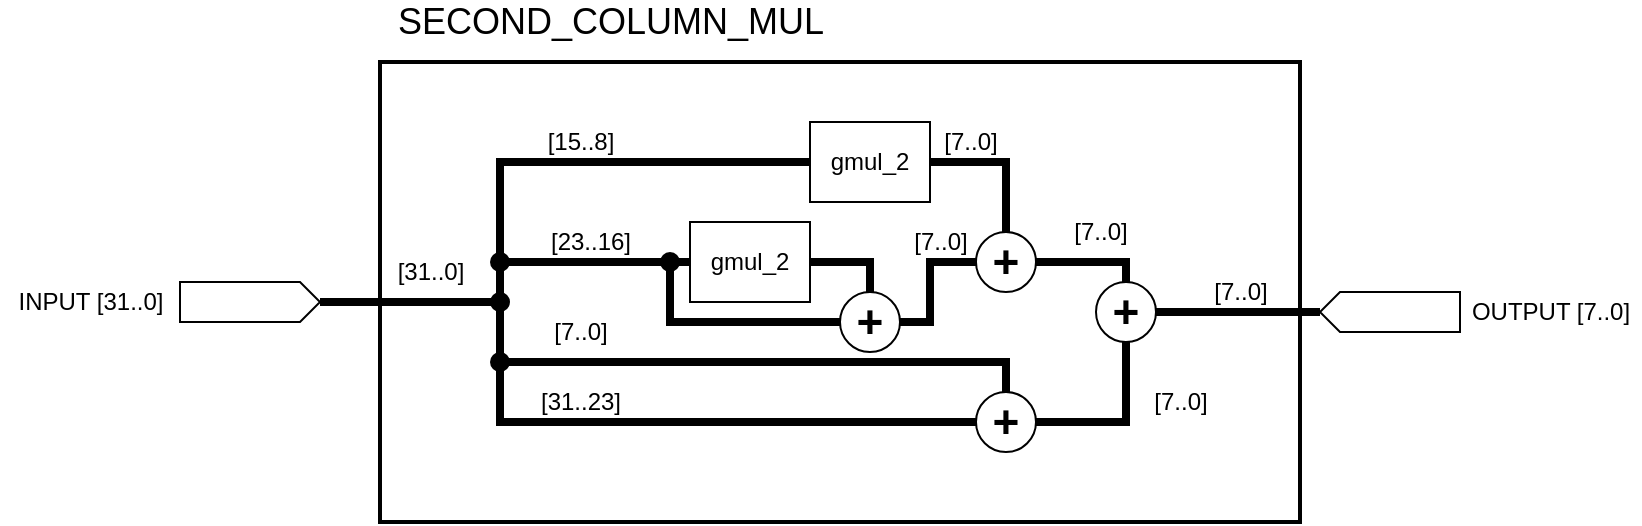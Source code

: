<mxfile version="14.7.0" type="device"><diagram id="nxi70G3vwU5UI-3ck4f9" name="Page-1"><mxGraphModel dx="599" dy="332" grid="1" gridSize="10" guides="1" tooltips="1" connect="1" arrows="1" fold="1" page="1" pageScale="1" pageWidth="100000" pageHeight="100000" math="0" shadow="0"><root><mxCell id="0"/><mxCell id="1" parent="0"/><mxCell id="-p7BGx-_k2VSQ6olGn66-33" value="" style="rounded=0;whiteSpace=wrap;html=1;fillColor=none;strokeWidth=2;" parent="1" vertex="1"><mxGeometry x="1220" y="840" width="460" height="230" as="geometry"/></mxCell><mxCell id="-p7BGx-_k2VSQ6olGn66-1" value="" style="shape=mxgraph.arrows2.arrow;verticalLabelPosition=bottom;shadow=0;dashed=0;align=center;html=1;verticalAlign=top;strokeWidth=1;dy=0;dx=10;notch=0;" parent="1" vertex="1"><mxGeometry x="1120" y="950" width="70" height="20" as="geometry"/></mxCell><mxCell id="-p7BGx-_k2VSQ6olGn66-2" value="INPUT [31..0]" style="text;html=1;align=center;verticalAlign=middle;resizable=0;points=[];autosize=1;strokeColor=none;" parent="1" vertex="1"><mxGeometry x="1030" y="950" width="90" height="20" as="geometry"/></mxCell><mxCell id="-p7BGx-_k2VSQ6olGn66-3" value="" style="endArrow=none;html=1;exitX=1;exitY=0.5;exitDx=0;exitDy=0;exitPerimeter=0;strokeWidth=4;" parent="1" source="-p7BGx-_k2VSQ6olGn66-1" edge="1"><mxGeometry width="50" height="50" relative="1" as="geometry"><mxPoint x="1170" y="960" as="sourcePoint"/><mxPoint x="1280" y="960" as="targetPoint"/></mxGeometry></mxCell><mxCell id="-p7BGx-_k2VSQ6olGn66-4" value="" style="endArrow=none;html=1;strokeWidth=4;entryX=0;entryY=0.5;entryDx=0;entryDy=0;" parent="1" target="-p7BGx-_k2VSQ6olGn66-9" edge="1"><mxGeometry width="50" height="50" relative="1" as="geometry"><mxPoint x="1280" y="890" as="sourcePoint"/><mxPoint x="1370" y="900" as="targetPoint"/></mxGeometry></mxCell><mxCell id="-p7BGx-_k2VSQ6olGn66-5" value="" style="endArrow=none;html=1;exitX=1;exitY=0.5;exitDx=0;exitDy=0;exitPerimeter=0;strokeWidth=4;entryX=0;entryY=0.5;entryDx=0;entryDy=0;" parent="1" target="-p7BGx-_k2VSQ6olGn66-10" edge="1"><mxGeometry width="50" height="50" relative="1" as="geometry"><mxPoint x="1280" y="940" as="sourcePoint"/><mxPoint x="1370" y="940" as="targetPoint"/></mxGeometry></mxCell><mxCell id="-p7BGx-_k2VSQ6olGn66-6" value="" style="endArrow=none;html=1;strokeWidth=4;entryX=0.5;entryY=0;entryDx=0;entryDy=0;rounded=0;" parent="1" target="-p7BGx-_k2VSQ6olGn66-14" edge="1"><mxGeometry width="50" height="50" relative="1" as="geometry"><mxPoint x="1280" y="990" as="sourcePoint"/><mxPoint x="1370" y="980" as="targetPoint"/><Array as="points"><mxPoint x="1533" y="990"/></Array></mxGeometry></mxCell><mxCell id="-p7BGx-_k2VSQ6olGn66-7" value="" style="endArrow=none;html=1;exitX=1;exitY=0.5;exitDx=0;exitDy=0;exitPerimeter=0;strokeWidth=4;entryX=0;entryY=0.5;entryDx=0;entryDy=0;" parent="1" target="-p7BGx-_k2VSQ6olGn66-14" edge="1"><mxGeometry width="50" height="50" relative="1" as="geometry"><mxPoint x="1280" y="1020" as="sourcePoint"/><mxPoint x="1370" y="1020" as="targetPoint"/></mxGeometry></mxCell><mxCell id="-p7BGx-_k2VSQ6olGn66-8" value="" style="endArrow=none;html=1;strokeWidth=4;" parent="1" edge="1"><mxGeometry width="50" height="50" relative="1" as="geometry"><mxPoint x="1280" y="1022" as="sourcePoint"/><mxPoint x="1280" y="888" as="targetPoint"/></mxGeometry></mxCell><mxCell id="-p7BGx-_k2VSQ6olGn66-9" value="gmul_2" style="rounded=0;whiteSpace=wrap;html=1;" parent="1" vertex="1"><mxGeometry x="1435" y="870" width="60" height="40" as="geometry"/></mxCell><mxCell id="-p7BGx-_k2VSQ6olGn66-10" value="gmul_2" style="rounded=0;whiteSpace=wrap;html=1;" parent="1" vertex="1"><mxGeometry x="1375" y="920" width="60" height="40" as="geometry"/></mxCell><mxCell id="-p7BGx-_k2VSQ6olGn66-11" value="&lt;font style=&quot;font-size: 23px&quot;&gt;&lt;b&gt;+&lt;/b&gt;&lt;/font&gt;" style="ellipse;whiteSpace=wrap;html=1;aspect=fixed;" parent="1" vertex="1"><mxGeometry x="1518" y="925" width="30" height="30" as="geometry"/></mxCell><mxCell id="-p7BGx-_k2VSQ6olGn66-12" value="" style="endArrow=none;html=1;strokeWidth=4;entryX=0.5;entryY=0;entryDx=0;entryDy=0;exitX=1;exitY=0.5;exitDx=0;exitDy=0;rounded=0;" parent="1" source="-p7BGx-_k2VSQ6olGn66-9" target="-p7BGx-_k2VSQ6olGn66-11" edge="1"><mxGeometry width="50" height="50" relative="1" as="geometry"><mxPoint x="1455" y="960" as="sourcePoint"/><mxPoint x="1505" y="910" as="targetPoint"/><Array as="points"><mxPoint x="1533" y="890"/></Array></mxGeometry></mxCell><mxCell id="-p7BGx-_k2VSQ6olGn66-13" value="" style="endArrow=none;html=1;strokeWidth=4;entryX=0.5;entryY=0;entryDx=0;entryDy=0;exitX=1;exitY=0.5;exitDx=0;exitDy=0;rounded=0;" parent="1" source="-p7BGx-_k2VSQ6olGn66-10" target="-p7BGx-_k2VSQ6olGn66-24" edge="1"><mxGeometry width="50" height="50" relative="1" as="geometry"><mxPoint x="1455" y="960" as="sourcePoint"/><mxPoint x="1505" y="910" as="targetPoint"/><Array as="points"><mxPoint x="1465" y="940"/></Array></mxGeometry></mxCell><mxCell id="-p7BGx-_k2VSQ6olGn66-14" value="&lt;font style=&quot;font-size: 23px&quot;&gt;&lt;b&gt;+&lt;/b&gt;&lt;/font&gt;" style="ellipse;whiteSpace=wrap;html=1;aspect=fixed;" parent="1" vertex="1"><mxGeometry x="1518" y="1005" width="30" height="30" as="geometry"/></mxCell><mxCell id="-p7BGx-_k2VSQ6olGn66-15" value="&lt;font style=&quot;font-size: 23px&quot;&gt;&lt;b&gt;+&lt;/b&gt;&lt;/font&gt;" style="ellipse;whiteSpace=wrap;html=1;aspect=fixed;" parent="1" vertex="1"><mxGeometry x="1578" y="950" width="30" height="30" as="geometry"/></mxCell><mxCell id="-p7BGx-_k2VSQ6olGn66-16" value="" style="endArrow=none;html=1;strokeWidth=4;entryX=0.5;entryY=0;entryDx=0;entryDy=0;exitX=1;exitY=0.5;exitDx=0;exitDy=0;rounded=0;" parent="1" source="-p7BGx-_k2VSQ6olGn66-11" target="-p7BGx-_k2VSQ6olGn66-15" edge="1"><mxGeometry width="50" height="50" relative="1" as="geometry"><mxPoint x="1478" y="990" as="sourcePoint"/><mxPoint x="1528" y="940" as="targetPoint"/><Array as="points"><mxPoint x="1593" y="940"/></Array></mxGeometry></mxCell><mxCell id="-p7BGx-_k2VSQ6olGn66-17" value="" style="endArrow=none;html=1;strokeWidth=4;entryX=0.5;entryY=1;entryDx=0;entryDy=0;exitX=1;exitY=0.5;exitDx=0;exitDy=0;rounded=0;" parent="1" source="-p7BGx-_k2VSQ6olGn66-14" target="-p7BGx-_k2VSQ6olGn66-15" edge="1"><mxGeometry width="50" height="50" relative="1" as="geometry"><mxPoint x="1478" y="990" as="sourcePoint"/><mxPoint x="1528" y="940" as="targetPoint"/><Array as="points"><mxPoint x="1593" y="1020"/></Array></mxGeometry></mxCell><mxCell id="-p7BGx-_k2VSQ6olGn66-23" value="" style="endArrow=none;html=1;strokeWidth=4;entryX=1;entryY=0.5;entryDx=0;entryDy=0;entryPerimeter=0;exitX=1;exitY=0.5;exitDx=0;exitDy=0;" parent="1" source="-p7BGx-_k2VSQ6olGn66-15" target="-p7BGx-_k2VSQ6olGn66-27" edge="1"><mxGeometry width="50" height="50" relative="1" as="geometry"><mxPoint x="1630" y="965" as="sourcePoint"/><mxPoint x="1633" y="964.66" as="targetPoint"/></mxGeometry></mxCell><mxCell id="-p7BGx-_k2VSQ6olGn66-24" value="&lt;font style=&quot;font-size: 23px&quot;&gt;&lt;b&gt;+&lt;/b&gt;&lt;/font&gt;" style="ellipse;whiteSpace=wrap;html=1;aspect=fixed;" parent="1" vertex="1"><mxGeometry x="1450" y="955" width="30" height="30" as="geometry"/></mxCell><mxCell id="-p7BGx-_k2VSQ6olGn66-25" value="" style="endArrow=none;html=1;strokeWidth=4;entryX=0;entryY=0.5;entryDx=0;entryDy=0;rounded=0;" parent="1" target="-p7BGx-_k2VSQ6olGn66-24" edge="1"><mxGeometry width="50" height="50" relative="1" as="geometry"><mxPoint x="1365" y="940" as="sourcePoint"/><mxPoint x="1425" y="950" as="targetPoint"/><Array as="points"><mxPoint x="1365" y="970"/></Array></mxGeometry></mxCell><mxCell id="-p7BGx-_k2VSQ6olGn66-26" value="" style="endArrow=none;html=1;strokeWidth=4;entryX=0;entryY=0.5;entryDx=0;entryDy=0;exitX=1;exitY=0.5;exitDx=0;exitDy=0;rounded=0;" parent="1" source="-p7BGx-_k2VSQ6olGn66-24" target="-p7BGx-_k2VSQ6olGn66-11" edge="1"><mxGeometry width="50" height="50" relative="1" as="geometry"><mxPoint x="1385" y="980" as="sourcePoint"/><mxPoint x="1435" y="930" as="targetPoint"/><Array as="points"><mxPoint x="1495" y="970"/><mxPoint x="1495" y="940"/></Array></mxGeometry></mxCell><mxCell id="-p7BGx-_k2VSQ6olGn66-27" value="" style="shape=mxgraph.arrows2.arrow;verticalLabelPosition=bottom;shadow=0;dashed=0;align=center;html=1;verticalAlign=top;strokeWidth=1;dy=0;dx=10;notch=0;flipH=1;" parent="1" vertex="1"><mxGeometry x="1690" y="955" width="70" height="20" as="geometry"/></mxCell><mxCell id="-p7BGx-_k2VSQ6olGn66-28" value="OUTPUT [7..0]" style="text;html=1;align=center;verticalAlign=middle;resizable=0;points=[];autosize=1;strokeColor=none;" parent="1" vertex="1"><mxGeometry x="1760" y="955" width="90" height="20" as="geometry"/></mxCell><mxCell id="-p7BGx-_k2VSQ6olGn66-29" value="" style="ellipse;whiteSpace=wrap;html=1;aspect=fixed;strokeColor=none;fillColor=#000000;" parent="1" vertex="1"><mxGeometry x="1275" y="955" width="10" height="10" as="geometry"/></mxCell><mxCell id="-p7BGx-_k2VSQ6olGn66-30" value="" style="ellipse;whiteSpace=wrap;html=1;aspect=fixed;strokeColor=none;fillColor=#000000;" parent="1" vertex="1"><mxGeometry x="1360" y="935" width="10" height="10" as="geometry"/></mxCell><mxCell id="-p7BGx-_k2VSQ6olGn66-31" value="" style="ellipse;whiteSpace=wrap;html=1;aspect=fixed;strokeColor=none;fillColor=#000000;" parent="1" vertex="1"><mxGeometry x="1275" y="985" width="10" height="10" as="geometry"/></mxCell><mxCell id="-p7BGx-_k2VSQ6olGn66-32" value="" style="ellipse;whiteSpace=wrap;html=1;aspect=fixed;strokeColor=none;fillColor=#000000;" parent="1" vertex="1"><mxGeometry x="1275" y="935" width="10" height="10" as="geometry"/></mxCell><mxCell id="-p7BGx-_k2VSQ6olGn66-35" value="&lt;font style=&quot;font-size: 18px&quot;&gt;SECOND_COLUMN_MUL&lt;/font&gt;" style="text;html=1;align=center;verticalAlign=middle;resizable=0;points=[];autosize=1;strokeColor=none;" parent="1" vertex="1"><mxGeometry x="1220" y="810" width="230" height="20" as="geometry"/></mxCell><mxCell id="-p7BGx-_k2VSQ6olGn66-36" value="[31..0]" style="text;html=1;align=center;verticalAlign=middle;resizable=0;points=[];autosize=1;strokeColor=none;" parent="1" vertex="1"><mxGeometry x="1220" y="935" width="50" height="20" as="geometry"/></mxCell><mxCell id="-p7BGx-_k2VSQ6olGn66-38" value="[7..0]" style="text;html=1;align=center;verticalAlign=middle;resizable=0;points=[];autosize=1;strokeColor=none;" parent="1" vertex="1"><mxGeometry x="1300" y="965" width="40" height="20" as="geometry"/></mxCell><mxCell id="-p7BGx-_k2VSQ6olGn66-39" value="[15..8]" style="text;html=1;align=center;verticalAlign=middle;resizable=0;points=[];autosize=1;strokeColor=none;" parent="1" vertex="1"><mxGeometry x="1295" y="870" width="50" height="20" as="geometry"/></mxCell><mxCell id="-p7BGx-_k2VSQ6olGn66-40" value="[23..16]" style="text;html=1;align=center;verticalAlign=middle;resizable=0;points=[];autosize=1;strokeColor=none;" parent="1" vertex="1"><mxGeometry x="1295" y="920" width="60" height="20" as="geometry"/></mxCell><mxCell id="-p7BGx-_k2VSQ6olGn66-41" value="[31..23]" style="text;html=1;align=center;verticalAlign=middle;resizable=0;points=[];autosize=1;strokeColor=none;" parent="1" vertex="1"><mxGeometry x="1290" y="1000" width="60" height="20" as="geometry"/></mxCell><mxCell id="-p7BGx-_k2VSQ6olGn66-42" value="[7..0]" style="text;html=1;align=center;verticalAlign=middle;resizable=0;points=[];autosize=1;strokeColor=none;" parent="1" vertex="1"><mxGeometry x="1630" y="945" width="40" height="20" as="geometry"/></mxCell><mxCell id="-p7BGx-_k2VSQ6olGn66-43" value="[7..0]" style="text;html=1;align=center;verticalAlign=middle;resizable=0;points=[];autosize=1;strokeColor=none;" parent="1" vertex="1"><mxGeometry x="1560" y="915" width="40" height="20" as="geometry"/></mxCell><mxCell id="-p7BGx-_k2VSQ6olGn66-44" value="[7..0]" style="text;html=1;align=center;verticalAlign=middle;resizable=0;points=[];autosize=1;strokeColor=none;" parent="1" vertex="1"><mxGeometry x="1600" y="1000" width="40" height="20" as="geometry"/></mxCell><mxCell id="-p7BGx-_k2VSQ6olGn66-45" value="[7..0]" style="text;html=1;align=center;verticalAlign=middle;resizable=0;points=[];autosize=1;strokeColor=none;" parent="1" vertex="1"><mxGeometry x="1495" y="870" width="40" height="20" as="geometry"/></mxCell><mxCell id="-p7BGx-_k2VSQ6olGn66-46" value="[7..0]" style="text;html=1;align=center;verticalAlign=middle;resizable=0;points=[];autosize=1;strokeColor=none;" parent="1" vertex="1"><mxGeometry x="1480" y="920" width="40" height="20" as="geometry"/></mxCell></root></mxGraphModel></diagram></mxfile>